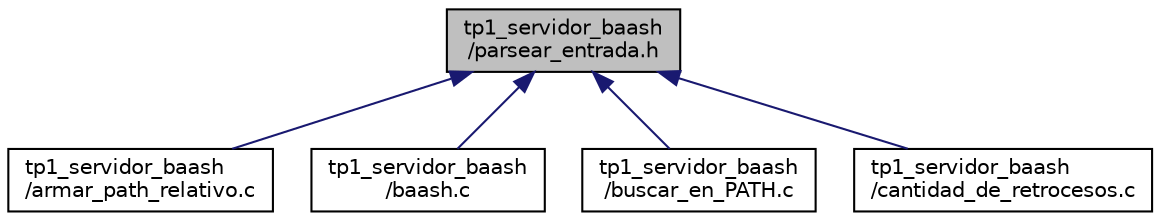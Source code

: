 digraph "tp1_servidor_baash/parsear_entrada.h"
{
  edge [fontname="Helvetica",fontsize="10",labelfontname="Helvetica",labelfontsize="10"];
  node [fontname="Helvetica",fontsize="10",shape=record];
  Node1 [label="tp1_servidor_baash\l/parsear_entrada.h",height=0.2,width=0.4,color="black", fillcolor="grey75", style="filled", fontcolor="black"];
  Node1 -> Node2 [dir="back",color="midnightblue",fontsize="10",style="solid",fontname="Helvetica"];
  Node2 [label="tp1_servidor_baash\l/armar_path_relativo.c",height=0.2,width=0.4,color="black", fillcolor="white", style="filled",URL="$armar__path__relativo_8c.html"];
  Node1 -> Node3 [dir="back",color="midnightblue",fontsize="10",style="solid",fontname="Helvetica"];
  Node3 [label="tp1_servidor_baash\l/baash.c",height=0.2,width=0.4,color="black", fillcolor="white", style="filled",URL="$baash_8c.html"];
  Node1 -> Node4 [dir="back",color="midnightblue",fontsize="10",style="solid",fontname="Helvetica"];
  Node4 [label="tp1_servidor_baash\l/buscar_en_PATH.c",height=0.2,width=0.4,color="black", fillcolor="white", style="filled",URL="$buscar__en___p_a_t_h_8c.html"];
  Node1 -> Node5 [dir="back",color="midnightblue",fontsize="10",style="solid",fontname="Helvetica"];
  Node5 [label="tp1_servidor_baash\l/cantidad_de_retrocesos.c",height=0.2,width=0.4,color="black", fillcolor="white", style="filled",URL="$cantidad__de__retrocesos_8c.html"];
}
